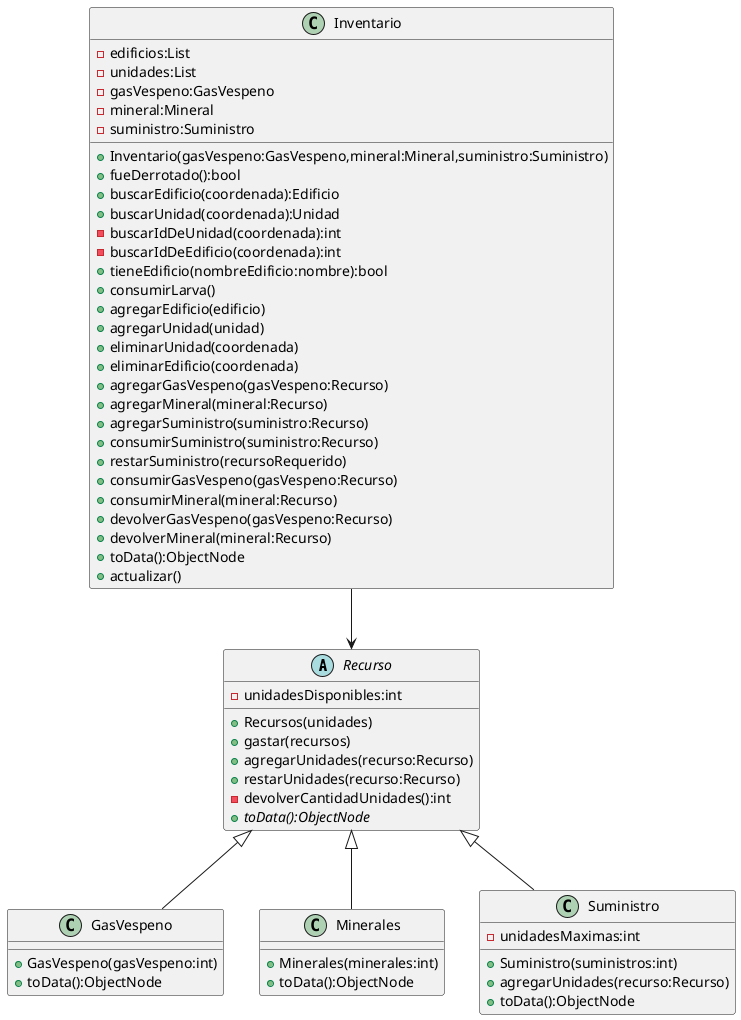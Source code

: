 @startuml
abstract Recurso{
-unidadesDisponibles:int
+Recursos(unidades)
+gastar(recursos)
+agregarUnidades(recurso:Recurso)
+restarUnidades(recurso:Recurso)
'+gastarUnidades(unidadesAConsumir:int)
-devolverCantidadUnidades():int
+{abstract}toData():ObjectNode

}

class Inventario{
-edificios:List
-unidades:List
-gasVespeno:GasVespeno
-mineral:Mineral
-suministro:Suministro

+Inventario(gasVespeno:GasVespeno,mineral:Mineral,suministro:Suministro)
+fueDerrotado():bool
+buscarEdificio(coordenada):Edificio
+buscarUnidad(coordenada):Unidad
-buscarIdDeUnidad(coordenada):int
-buscarIdDeEdificio(coordenada):int
+tieneEdificio(nombreEdificio:nombre):bool
+consumirLarva()
+agregarEdificio(edificio)
+agregarUnidad(unidad)
+eliminarUnidad(coordenada)
+eliminarEdificio(coordenada)
+agregarGasVespeno(gasVespeno:Recurso)
+agregarMineral(mineral:Recurso)
+agregarSuministro(suministro:Recurso)
+consumirSuministro(suministro:Recurso)
+restarSuministro(recursoRequerido)
+consumirGasVespeno(gasVespeno:Recurso)
+consumirMineral(mineral:Recurso)
+devolverGasVespeno(gasVespeno:Recurso)
+devolverMineral(mineral:Recurso)
+toData():ObjectNode
'+evolucionarUnidad(mapa,coordenada,unidad)
+actualizar()
}

class GasVespeno{
+GasVespeno(gasVespeno:int)
+toData():ObjectNode
}

class Minerales{

+Minerales(minerales:int)
+toData():ObjectNode
}
class Suministro{
-unidadesMaximas:int
+Suministro(suministros:int)
+agregarUnidades(recurso:Recurso)
+toData():ObjectNode
}





Recurso <|--Suministro
Recurso <|--Minerales
Recurso <|--GasVespeno



Inventario -down->Recurso
@enduml
